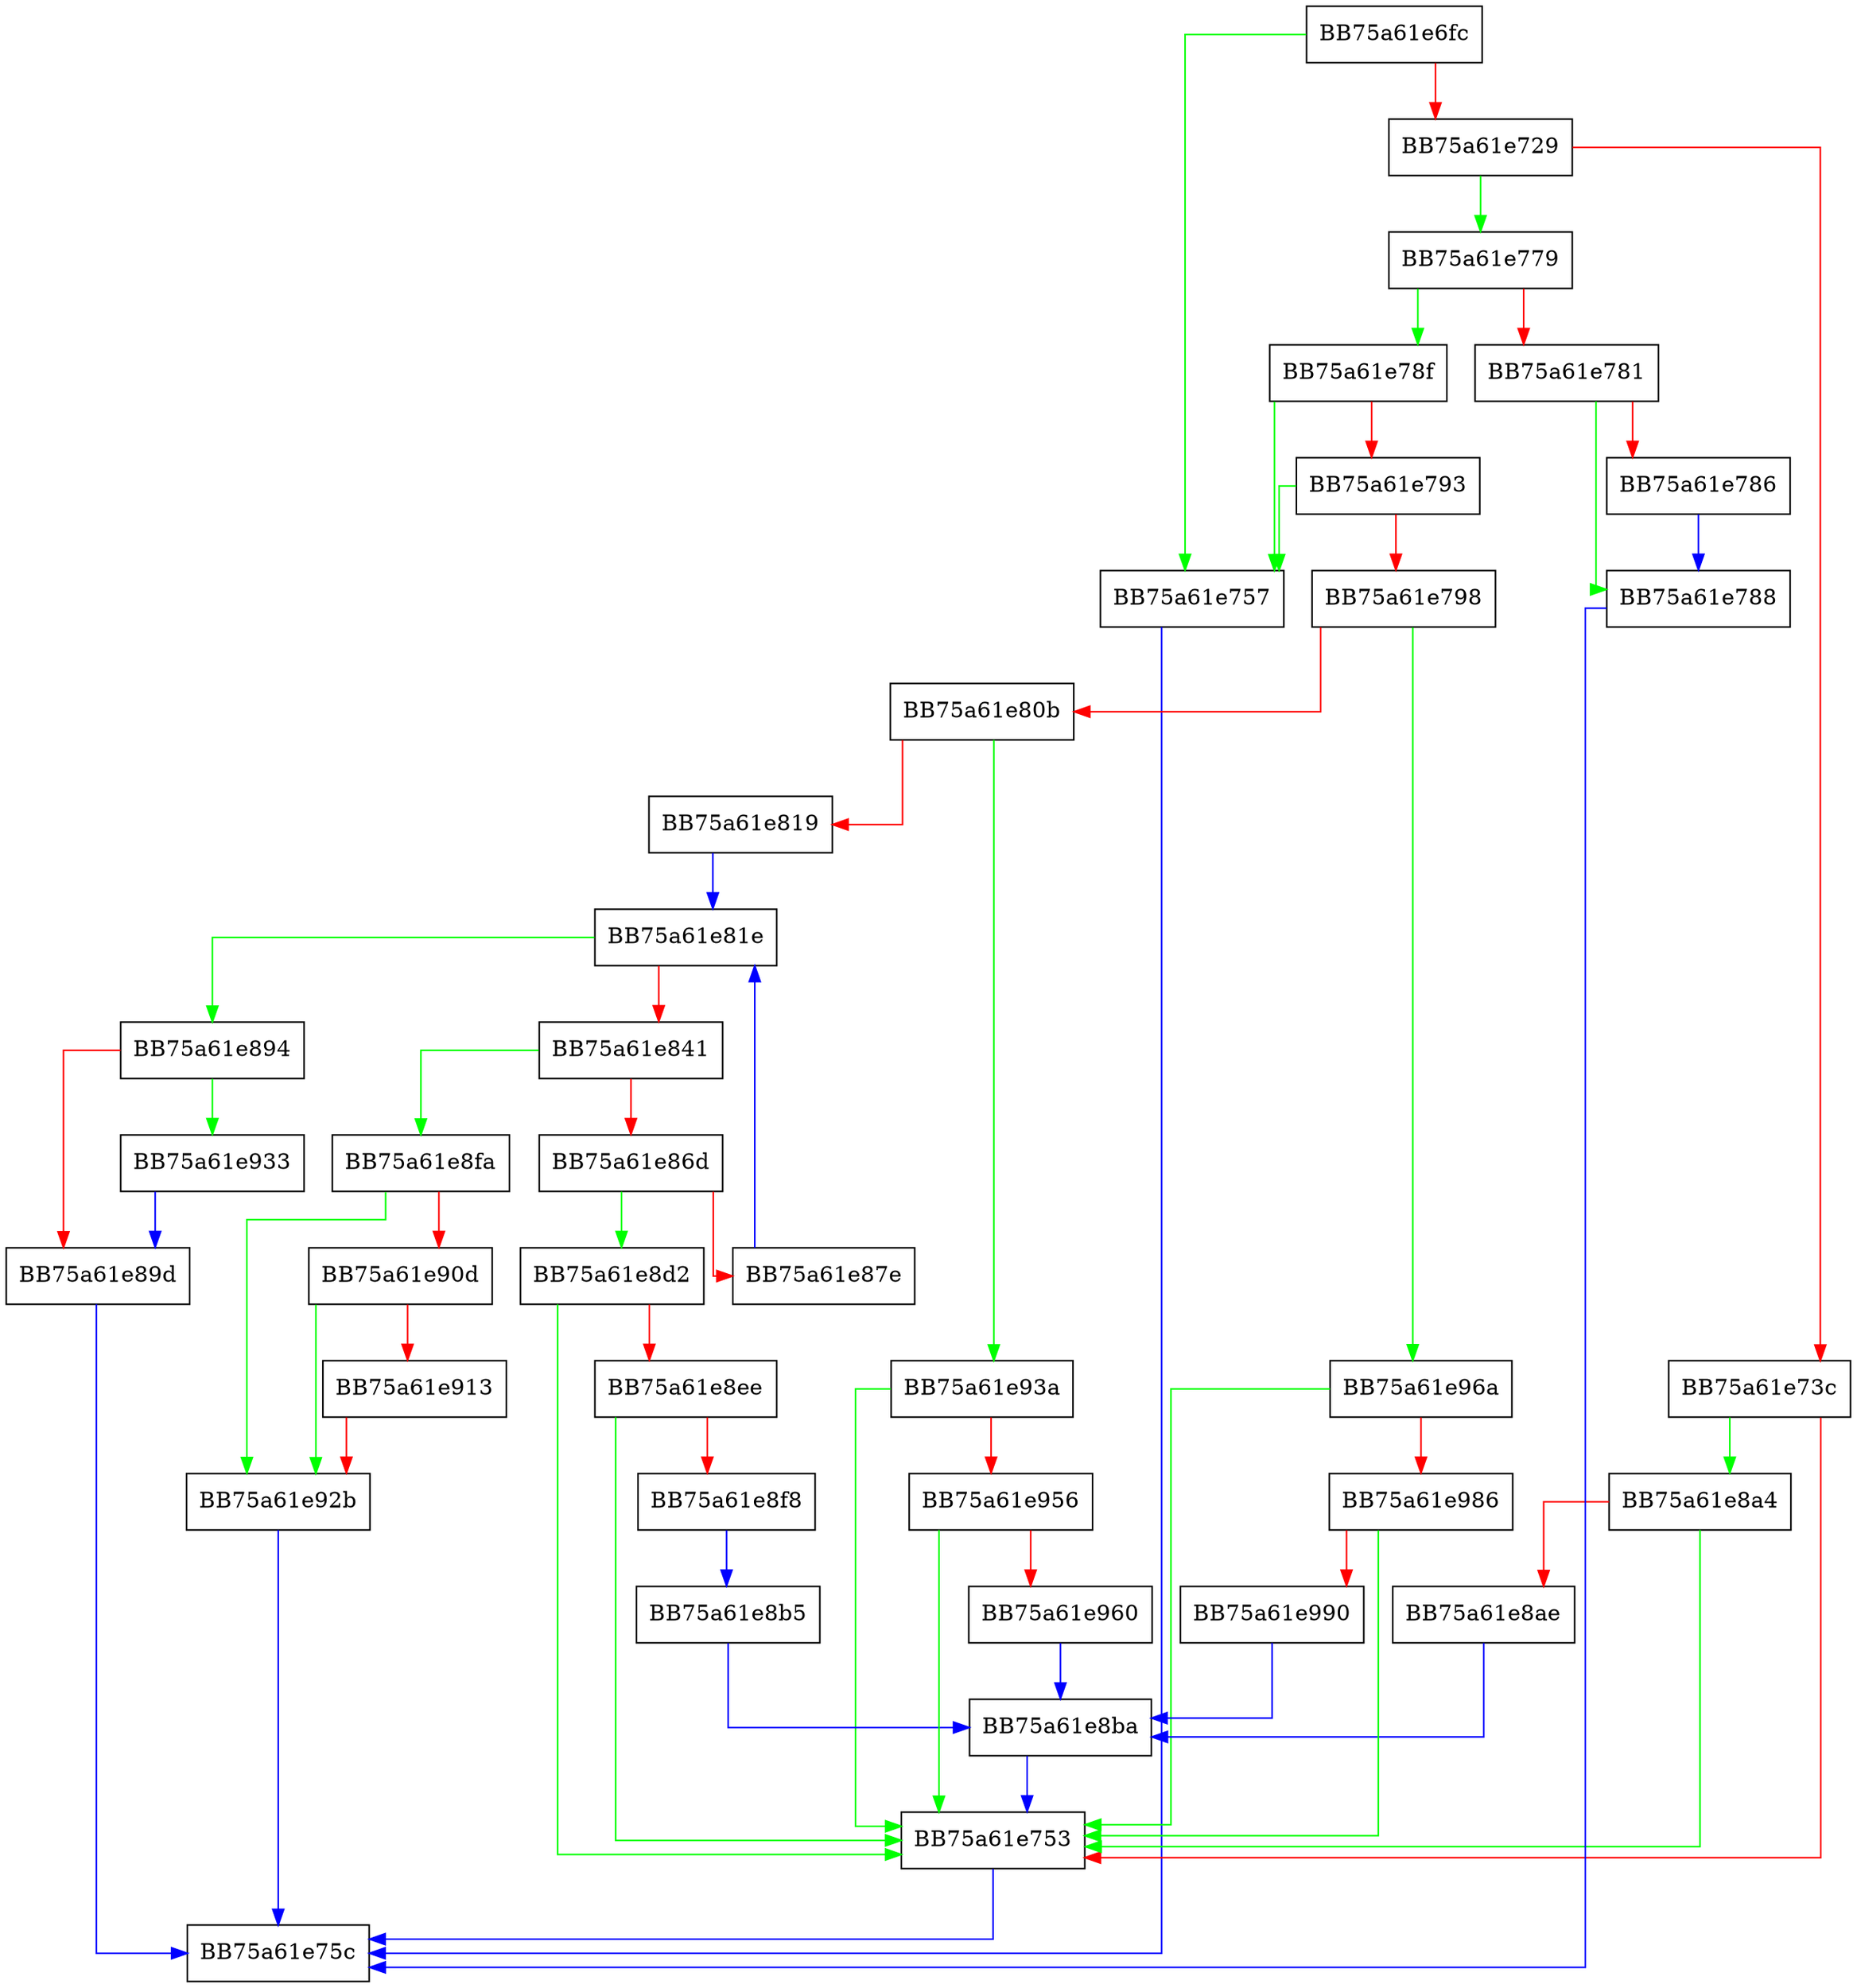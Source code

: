 digraph GetSerializedTlItems {
  node [shape="box"];
  graph [splines=ortho];
  BB75a61e6fc -> BB75a61e757 [color="green"];
  BB75a61e6fc -> BB75a61e729 [color="red"];
  BB75a61e729 -> BB75a61e779 [color="green"];
  BB75a61e729 -> BB75a61e73c [color="red"];
  BB75a61e73c -> BB75a61e8a4 [color="green"];
  BB75a61e73c -> BB75a61e753 [color="red"];
  BB75a61e753 -> BB75a61e75c [color="blue"];
  BB75a61e757 -> BB75a61e75c [color="blue"];
  BB75a61e779 -> BB75a61e78f [color="green"];
  BB75a61e779 -> BB75a61e781 [color="red"];
  BB75a61e781 -> BB75a61e788 [color="green"];
  BB75a61e781 -> BB75a61e786 [color="red"];
  BB75a61e786 -> BB75a61e788 [color="blue"];
  BB75a61e788 -> BB75a61e75c [color="blue"];
  BB75a61e78f -> BB75a61e757 [color="green"];
  BB75a61e78f -> BB75a61e793 [color="red"];
  BB75a61e793 -> BB75a61e757 [color="green"];
  BB75a61e793 -> BB75a61e798 [color="red"];
  BB75a61e798 -> BB75a61e96a [color="green"];
  BB75a61e798 -> BB75a61e80b [color="red"];
  BB75a61e80b -> BB75a61e93a [color="green"];
  BB75a61e80b -> BB75a61e819 [color="red"];
  BB75a61e819 -> BB75a61e81e [color="blue"];
  BB75a61e81e -> BB75a61e894 [color="green"];
  BB75a61e81e -> BB75a61e841 [color="red"];
  BB75a61e841 -> BB75a61e8fa [color="green"];
  BB75a61e841 -> BB75a61e86d [color="red"];
  BB75a61e86d -> BB75a61e8d2 [color="green"];
  BB75a61e86d -> BB75a61e87e [color="red"];
  BB75a61e87e -> BB75a61e81e [color="blue"];
  BB75a61e894 -> BB75a61e933 [color="green"];
  BB75a61e894 -> BB75a61e89d [color="red"];
  BB75a61e89d -> BB75a61e75c [color="blue"];
  BB75a61e8a4 -> BB75a61e753 [color="green"];
  BB75a61e8a4 -> BB75a61e8ae [color="red"];
  BB75a61e8ae -> BB75a61e8ba [color="blue"];
  BB75a61e8b5 -> BB75a61e8ba [color="blue"];
  BB75a61e8ba -> BB75a61e753 [color="blue"];
  BB75a61e8d2 -> BB75a61e753 [color="green"];
  BB75a61e8d2 -> BB75a61e8ee [color="red"];
  BB75a61e8ee -> BB75a61e753 [color="green"];
  BB75a61e8ee -> BB75a61e8f8 [color="red"];
  BB75a61e8f8 -> BB75a61e8b5 [color="blue"];
  BB75a61e8fa -> BB75a61e92b [color="green"];
  BB75a61e8fa -> BB75a61e90d [color="red"];
  BB75a61e90d -> BB75a61e92b [color="green"];
  BB75a61e90d -> BB75a61e913 [color="red"];
  BB75a61e913 -> BB75a61e92b [color="red"];
  BB75a61e92b -> BB75a61e75c [color="blue"];
  BB75a61e933 -> BB75a61e89d [color="blue"];
  BB75a61e93a -> BB75a61e753 [color="green"];
  BB75a61e93a -> BB75a61e956 [color="red"];
  BB75a61e956 -> BB75a61e753 [color="green"];
  BB75a61e956 -> BB75a61e960 [color="red"];
  BB75a61e960 -> BB75a61e8ba [color="blue"];
  BB75a61e96a -> BB75a61e753 [color="green"];
  BB75a61e96a -> BB75a61e986 [color="red"];
  BB75a61e986 -> BB75a61e753 [color="green"];
  BB75a61e986 -> BB75a61e990 [color="red"];
  BB75a61e990 -> BB75a61e8ba [color="blue"];
}